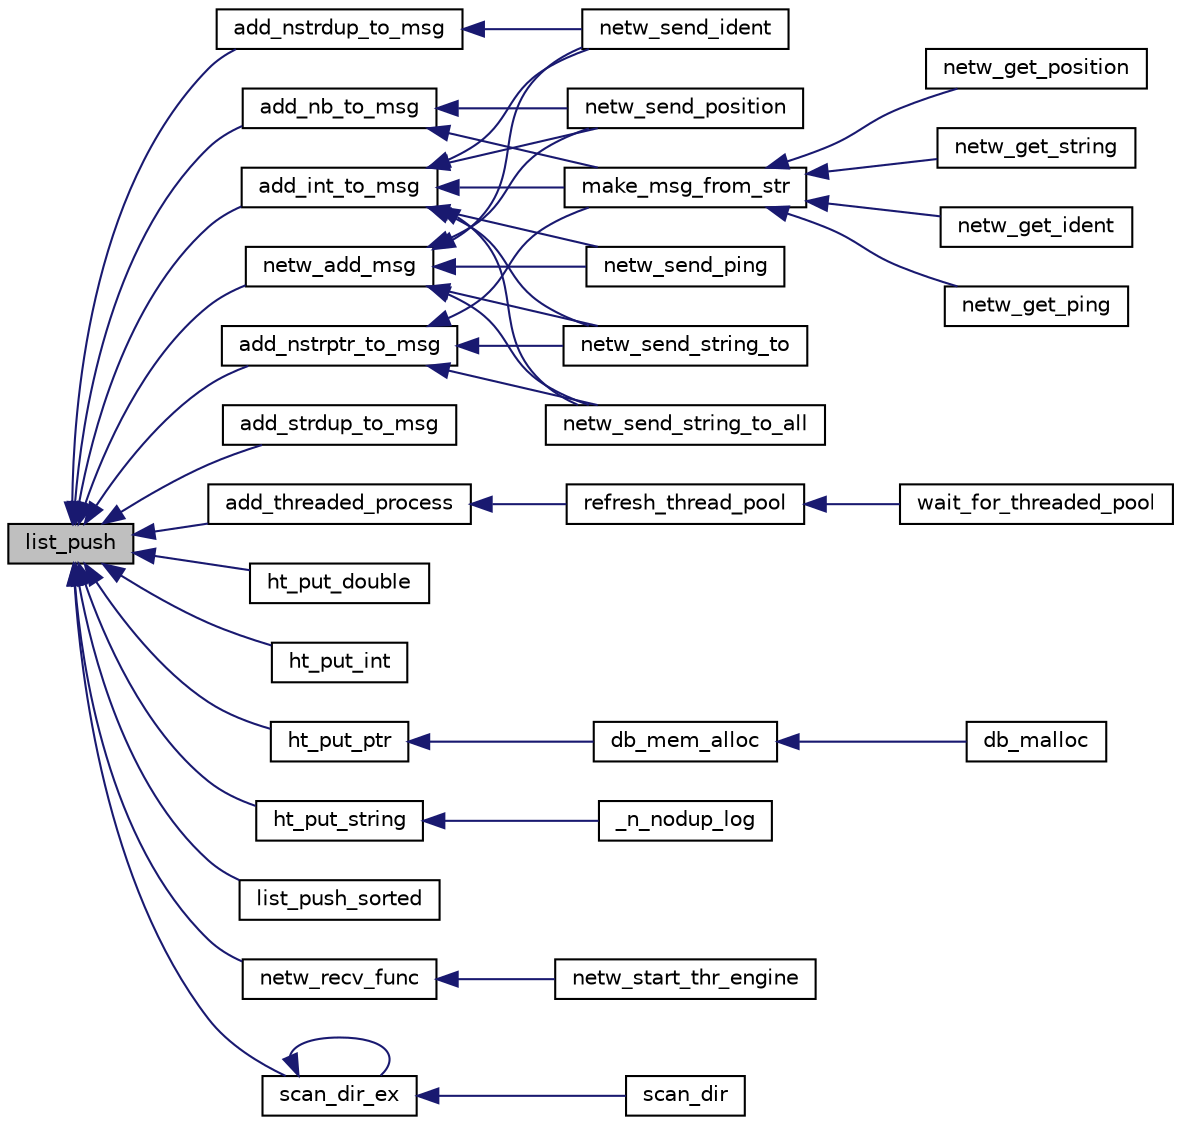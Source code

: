 digraph G
{
  edge [fontname="Helvetica",fontsize="10",labelfontname="Helvetica",labelfontsize="10"];
  node [fontname="Helvetica",fontsize="10",shape=record];
  rankdir=LR;
  Node1 [label="list_push",height=0.2,width=0.4,color="black", fillcolor="grey75", style="filled" fontcolor="black"];
  Node1 -> Node2 [dir=back,color="midnightblue",fontsize="10",style="solid",fontname="Helvetica"];
  Node2 [label="add_int_to_msg",height=0.2,width=0.4,color="black", fillcolor="white", style="filled",URL="$group___n_e_t_w_o_r_k___m_s_g.html#ga9aa63e987d00d99d9a21aec35efecf74",tooltip="Add an int to the int list int the message."];
  Node2 -> Node3 [dir=back,color="midnightblue",fontsize="10",style="solid",fontname="Helvetica"];
  Node3 [label="make_msg_from_str",height=0.2,width=0.4,color="black", fillcolor="white", style="filled",URL="$group___n_e_t_w_o_r_k___m_s_g.html#ga0ff2638e1e094f9af393d0d63cbbab0d",tooltip="Make a single message of the string."];
  Node3 -> Node4 [dir=back,color="midnightblue",fontsize="10",style="solid",fontname="Helvetica"];
  Node4 [label="netw_get_ident",height=0.2,width=0.4,color="black", fillcolor="white", style="filled",URL="$group___n_e_t_w_o_r_k___m_s_g.html#gaf2d84e34e50db7b3b7aca16c6bdb06f8",tooltip="Retrieves identification from netwmsg."];
  Node3 -> Node5 [dir=back,color="midnightblue",fontsize="10",style="solid",fontname="Helvetica"];
  Node5 [label="netw_get_ping",height=0.2,width=0.4,color="black", fillcolor="white", style="filled",URL="$group___n_e_t_w_o_r_k___m_s_g.html#ga525ee81a12f526d55b2b380d9338424e",tooltip="Retrieves a ping travel elapsed time."];
  Node3 -> Node6 [dir=back,color="midnightblue",fontsize="10",style="solid",fontname="Helvetica"];
  Node6 [label="netw_get_position",height=0.2,width=0.4,color="black", fillcolor="white", style="filled",URL="$group___n_e_t_w_o_r_k___m_s_g.html#ga241bf3b1ebc63dd986dfec1b0fe4998b",tooltip="Retrieves position from netwmsg."];
  Node3 -> Node7 [dir=back,color="midnightblue",fontsize="10",style="solid",fontname="Helvetica"];
  Node7 [label="netw_get_string",height=0.2,width=0.4,color="black", fillcolor="white", style="filled",URL="$group___n_e_t_w_o_r_k___m_s_g.html#gace220d6339bd8085269ecee2b35126fb",tooltip="Retrieves string from netwmsg."];
  Node2 -> Node8 [dir=back,color="midnightblue",fontsize="10",style="solid",fontname="Helvetica"];
  Node8 [label="netw_send_ident",height=0.2,width=0.4,color="black", fillcolor="white", style="filled",URL="$group___n_e_t_w_o_r_k___m_s_g.html#gae8345266fcf7a23c0e8ffe176b0e086f",tooltip="Add a formatted NETWMSG_IDENT message to the specified network."];
  Node2 -> Node9 [dir=back,color="midnightblue",fontsize="10",style="solid",fontname="Helvetica"];
  Node9 [label="netw_send_ping",height=0.2,width=0.4,color="black", fillcolor="white", style="filled",URL="$group___n_e_t_w_o_r_k___m_s_g.html#gad9588cf27263ecf40f57d3923ccf721a",tooltip="Add a ping reply to the network."];
  Node2 -> Node10 [dir=back,color="midnightblue",fontsize="10",style="solid",fontname="Helvetica"];
  Node10 [label="netw_send_position",height=0.2,width=0.4,color="black", fillcolor="white", style="filled",URL="$group___n_e_t_w_o_r_k___m_s_g.html#gafaf1202a5f56a9f2285fccfbcacb3a6c",tooltip="Add a formatted NETWMSG_IDENT message to the specified network."];
  Node2 -> Node11 [dir=back,color="midnightblue",fontsize="10",style="solid",fontname="Helvetica"];
  Node11 [label="netw_send_string_to",height=0.2,width=0.4,color="black", fillcolor="white", style="filled",URL="$group___n_e_t_w_o_r_k___m_s_g.html#ga58d8af6bc08bdd67a61a6921fff3204b",tooltip="Add a string to the network, aiming a specific user."];
  Node2 -> Node12 [dir=back,color="midnightblue",fontsize="10",style="solid",fontname="Helvetica"];
  Node12 [label="netw_send_string_to_all",height=0.2,width=0.4,color="black", fillcolor="white", style="filled",URL="$group___n_e_t_w_o_r_k___m_s_g.html#gaa37866d5bddb1f181484360619fd16f9",tooltip="Add a string to the network, aiming all server-side users."];
  Node1 -> Node13 [dir=back,color="midnightblue",fontsize="10",style="solid",fontname="Helvetica"];
  Node13 [label="add_nb_to_msg",height=0.2,width=0.4,color="black", fillcolor="white", style="filled",URL="$group___n_e_t_w_o_r_k___m_s_g.html#gae7c4f1b2c58aabda4856a2f5c782b863",tooltip="Add an float to the message."];
  Node13 -> Node3 [dir=back,color="midnightblue",fontsize="10",style="solid",fontname="Helvetica"];
  Node13 -> Node10 [dir=back,color="midnightblue",fontsize="10",style="solid",fontname="Helvetica"];
  Node1 -> Node14 [dir=back,color="midnightblue",fontsize="10",style="solid",fontname="Helvetica"];
  Node14 [label="add_nstrdup_to_msg",height=0.2,width=0.4,color="black", fillcolor="white", style="filled",URL="$group___n_e_t_w_o_r_k___m_s_g.html#ga84f36b52e6d9dfe9ca6186c3177f5472",tooltip="Add a copy of str to the string list in the message."];
  Node14 -> Node8 [dir=back,color="midnightblue",fontsize="10",style="solid",fontname="Helvetica"];
  Node1 -> Node15 [dir=back,color="midnightblue",fontsize="10",style="solid",fontname="Helvetica"];
  Node15 [label="add_nstrptr_to_msg",height=0.2,width=0.4,color="black", fillcolor="white", style="filled",URL="$group___n_e_t_w_o_r_k___m_s_g.html#ga53dfbdd3b5d1cfcf387d17b4465e5f3a",tooltip="Add a string to the string list in the message."];
  Node15 -> Node3 [dir=back,color="midnightblue",fontsize="10",style="solid",fontname="Helvetica"];
  Node15 -> Node11 [dir=back,color="midnightblue",fontsize="10",style="solid",fontname="Helvetica"];
  Node15 -> Node12 [dir=back,color="midnightblue",fontsize="10",style="solid",fontname="Helvetica"];
  Node1 -> Node16 [dir=back,color="midnightblue",fontsize="10",style="solid",fontname="Helvetica"];
  Node16 [label="add_strdup_to_msg",height=0.2,width=0.4,color="black", fillcolor="white", style="filled",URL="$group___n_e_t_w_o_r_k___m_s_g.html#ga35d5127628fc0ddafd5cde36296ce583",tooltip="Add a copy of char *str to the string list in the message."];
  Node1 -> Node17 [dir=back,color="midnightblue",fontsize="10",style="solid",fontname="Helvetica"];
  Node17 [label="add_threaded_process",height=0.2,width=0.4,color="black", fillcolor="white", style="filled",URL="$group___t_h_r_e_a_d_s.html#ga46497eb81066d0df83dfd07ad0a9f561",tooltip="add a function and params to a thread pool"];
  Node17 -> Node18 [dir=back,color="midnightblue",fontsize="10",style="solid",fontname="Helvetica"];
  Node18 [label="refresh_thread_pool",height=0.2,width=0.4,color="black", fillcolor="white", style="filled",URL="$group___t_h_r_e_a_d_s.html#ga5d9ce1747e4b7cb58ce3767f7e56cd8b",tooltip="try to add some waiting DIRECT_PROCs on some free thread slots, else do nothing"];
  Node18 -> Node19 [dir=back,color="midnightblue",fontsize="10",style="solid",fontname="Helvetica"];
  Node19 [label="wait_for_threaded_pool",height=0.2,width=0.4,color="black", fillcolor="white", style="filled",URL="$group___t_h_r_e_a_d_s.html#ga992fc2a67a2d66733ccd10f7d9e2ead3",tooltip="Wait for all the launched process in the thread pool to terminate."];
  Node1 -> Node20 [dir=back,color="midnightblue",fontsize="10",style="solid",fontname="Helvetica"];
  Node20 [label="ht_put_double",height=0.2,width=0.4,color="black", fillcolor="white", style="filled",URL="$group___h_a_s_h___t_a_b_l_e.html#ga70893a1e40d3fd0f9e04f8112ac5beac",tooltip="put a double value with given key in the targeted hash table"];
  Node1 -> Node21 [dir=back,color="midnightblue",fontsize="10",style="solid",fontname="Helvetica"];
  Node21 [label="ht_put_int",height=0.2,width=0.4,color="black", fillcolor="white", style="filled",URL="$group___h_a_s_h___t_a_b_l_e.html#ga99a6e2c71abc8ba946bedc4278aeef27",tooltip="put an integral value with given key in the targeted hash table"];
  Node1 -> Node22 [dir=back,color="midnightblue",fontsize="10",style="solid",fontname="Helvetica"];
  Node22 [label="ht_put_ptr",height=0.2,width=0.4,color="black", fillcolor="white", style="filled",URL="$group___h_a_s_h___t_a_b_l_e.html#ga59a63e27a615643df1e58e7cbd5fc262",tooltip="put a pointer value with given key in the targeted hash table"];
  Node22 -> Node23 [dir=back,color="midnightblue",fontsize="10",style="solid",fontname="Helvetica"];
  Node23 [label="db_mem_alloc",height=0.2,width=0.4,color="black", fillcolor="white", style="filled",URL="$n__debug__mem_8c.html#a3f63c1a843b2f1685d31b4564ee03918",tooltip="allocate a new pointer with size and also put it in the debug table"];
  Node23 -> Node24 [dir=back,color="midnightblue",fontsize="10",style="solid",fontname="Helvetica"];
  Node24 [label="db_malloc",height=0.2,width=0.4,color="black", fillcolor="white", style="filled",URL="$n__debug__mem_8c.html#a4e40fbd7c03b3f9c8ddb3031c464921e",tooltip="return a new allocated element"];
  Node1 -> Node25 [dir=back,color="midnightblue",fontsize="10",style="solid",fontname="Helvetica"];
  Node25 [label="ht_put_string",height=0.2,width=0.4,color="black", fillcolor="white", style="filled",URL="$group___h_a_s_h___t_a_b_l_e.html#ga7f307bb48bebaca6f5e563760ef40ecd",tooltip="put a null terminated char *string with given key in the targeted hash table"];
  Node25 -> Node26 [dir=back,color="midnightblue",fontsize="10",style="solid",fontname="Helvetica"];
  Node26 [label="_n_nodup_log",height=0.2,width=0.4,color="black", fillcolor="white", style="filled",URL="$group___l_o_g.html#ga650828539395216dd2f4f28da5131c42",tooltip="Logging function. log( level , const char *format , ... ) is a macro around _log."];
  Node1 -> Node27 [dir=back,color="midnightblue",fontsize="10",style="solid",fontname="Helvetica"];
  Node27 [label="list_push_sorted",height=0.2,width=0.4,color="black", fillcolor="white", style="filled",URL="$group___l_i_s_t.html#gae582df4f7b31ccc5a6a026ffd8ea9555",tooltip="Add a pointer sorted in the list , starting by the end of the list."];
  Node1 -> Node28 [dir=back,color="midnightblue",fontsize="10",style="solid",fontname="Helvetica"];
  Node28 [label="netw_add_msg",height=0.2,width=0.4,color="black", fillcolor="white", style="filled",URL="$group___n_e_t_w_o_r_k_i_n_g.html#ga10429a9fa106b61c38f28635242ce502",tooltip="Add a message to send in aimed NETWORK."];
  Node28 -> Node8 [dir=back,color="midnightblue",fontsize="10",style="solid",fontname="Helvetica"];
  Node28 -> Node9 [dir=back,color="midnightblue",fontsize="10",style="solid",fontname="Helvetica"];
  Node28 -> Node10 [dir=back,color="midnightblue",fontsize="10",style="solid",fontname="Helvetica"];
  Node28 -> Node11 [dir=back,color="midnightblue",fontsize="10",style="solid",fontname="Helvetica"];
  Node28 -> Node12 [dir=back,color="midnightblue",fontsize="10",style="solid",fontname="Helvetica"];
  Node1 -> Node29 [dir=back,color="midnightblue",fontsize="10",style="solid",fontname="Helvetica"];
  Node29 [label="netw_recv_func",height=0.2,width=0.4,color="black", fillcolor="white", style="filled",URL="$group___n_e_t_w_o_r_k_i_n_g.html#gad67570728a69ce2788b8bc9dcaa7c392",tooltip="To Thread Receiving function."];
  Node29 -> Node30 [dir=back,color="midnightblue",fontsize="10",style="solid",fontname="Helvetica"];
  Node30 [label="netw_start_thr_engine",height=0.2,width=0.4,color="black", fillcolor="white", style="filled",URL="$group___n_e_t_w_o_r_k_i_n_g.html#ga5ba0555c5ccd261227c3c1216923d563",tooltip="Start the NETWORK netw Threaded Engine. Create a sending &amp; receiving thread."];
  Node1 -> Node31 [dir=back,color="midnightblue",fontsize="10",style="solid",fontname="Helvetica"];
  Node31 [label="scan_dir_ex",height=0.2,width=0.4,color="black", fillcolor="white", style="filled",URL="$group___n___s_t_r.html#ga3257ab0fdf5a36d0dfca480a161d9fbf",tooltip="Scan a list of directory and return a list of char *file."];
  Node31 -> Node32 [dir=back,color="midnightblue",fontsize="10",style="solid",fontname="Helvetica"];
  Node32 [label="scan_dir",height=0.2,width=0.4,color="black", fillcolor="white", style="filled",URL="$group___n___s_t_r.html#gaa3becc1e523b47d5d53bbbf6b1603520",tooltip="Scan a list of directory and return a list of char *file."];
  Node31 -> Node31 [dir=back,color="midnightblue",fontsize="10",style="solid",fontname="Helvetica"];
}
